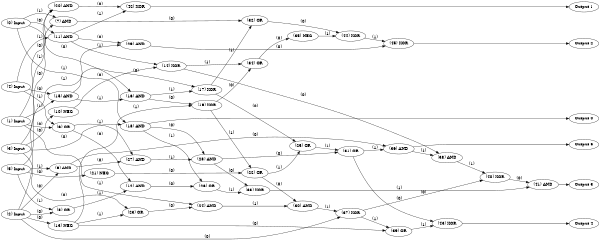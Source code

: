 digraph NeuralNetwork {
rankdir=LR;
size="4,3";
center = true;
node0 [label="(0) Input", color=black, labelfontcolor=black, fontcolor=black];
node1 [label="(1) Input", color=black, labelfontcolor=black, fontcolor=black];
node2 [label="(2) Input", color=black, labelfontcolor=black, fontcolor=black];
node3 [label="(3) Input", color=black, labelfontcolor=black, fontcolor=black];
node4 [label="(4) Input", color=black, labelfontcolor=black, fontcolor=black];
node5 [label="(5) Input", color=black, labelfontcolor=black, fontcolor=black];
node6 [label="(6) OR", color=black, labelfontcolor=black, fontcolor=black];
node1 -> node6 [label=" (0)", labelfontcolor=black, fontcolor=black, bold=true, color=black];
node4 -> node6 [label=" (1)", labelfontcolor=black, fontcolor=black, bold=true, color=black];
node7 [label="(7) AND", color=black, labelfontcolor=black, fontcolor=black];
node5 -> node7 [label=" (0)", labelfontcolor=black, fontcolor=black, bold=true, color=black];
node0 -> node7 [label=" (1)", labelfontcolor=black, fontcolor=black, bold=true, color=black];
node8 [label="(8) OR", color=black, labelfontcolor=black, fontcolor=black];
node2 -> node8 [label=" (0)", labelfontcolor=black, fontcolor=black, bold=true, color=black];
node5 -> node8 [label=" (1)", labelfontcolor=black, fontcolor=black, bold=true, color=black];
node9 [label="(9) AND", color=black, labelfontcolor=black, fontcolor=black];
node2 -> node9 [label=" (0)", labelfontcolor=black, fontcolor=black, bold=true, color=black];
node5 -> node9 [label=" (1)", labelfontcolor=black, fontcolor=black, bold=true, color=black];
node10 [label="(10) NEG", color=black, labelfontcolor=black, fontcolor=black];
node3 -> node10 [label=" (0)", labelfontcolor=black, fontcolor=black, bold=true, color=black];
node11 [label="(11) AND", color=black, labelfontcolor=black, fontcolor=black];
node0 -> node11 [label=" (0)", labelfontcolor=black, fontcolor=black, bold=true, color=black];
node4 -> node11 [label=" (1)", labelfontcolor=black, fontcolor=black, bold=true, color=black];
node12 [label="(12) AND", color=black, labelfontcolor=black, fontcolor=black];
node6 -> node12 [label=" (0)", labelfontcolor=black, fontcolor=black, bold=true, color=black];
node8 -> node12 [label=" (1)", labelfontcolor=black, fontcolor=black, bold=true, color=black];
node13 [label="(13) NEG", color=black, labelfontcolor=black, fontcolor=black];
node2 -> node13 [label=" (0)", labelfontcolor=black, fontcolor=black, bold=true, color=black];
node14 [label="(14) XOR", color=black, labelfontcolor=black, fontcolor=black];
node10 -> node14 [label=" (0)", labelfontcolor=black, fontcolor=black, bold=true, color=black];
node11 -> node14 [label=" (1)", labelfontcolor=black, fontcolor=black, bold=true, color=black];
node15 [label="(15) AND", color=black, labelfontcolor=black, fontcolor=black];
node4 -> node15 [label=" (0)", labelfontcolor=black, fontcolor=black, bold=true, color=black];
node1 -> node15 [label=" (1)", labelfontcolor=black, fontcolor=black, bold=true, color=black];
node16 [label="(16) AND", color=black, labelfontcolor=black, fontcolor=black];
node0 -> node16 [label=" (0)", labelfontcolor=black, fontcolor=black, bold=true, color=black];
node15 -> node16 [label=" (1)", labelfontcolor=black, fontcolor=black, bold=true, color=black];
node17 [label="(17) XOR", color=black, labelfontcolor=black, fontcolor=black];
node15 -> node17 [label=" (0)", labelfontcolor=black, fontcolor=black, bold=true, color=black];
node16 -> node17 [label=" (1)", labelfontcolor=black, fontcolor=black, bold=true, color=black];
node18 [label="(18) AND", color=black, labelfontcolor=black, fontcolor=black];
node3 -> node18 [label=" (0)", labelfontcolor=black, fontcolor=black, bold=true, color=black];
node0 -> node18 [label=" (1)", labelfontcolor=black, fontcolor=black, bold=true, color=black];
node19 [label="(19) XOR", color=black, labelfontcolor=black, fontcolor=black];
node16 -> node19 [label=" (0)", labelfontcolor=black, fontcolor=black, bold=true, color=black];
node13 -> node19 [label=" (1)", labelfontcolor=black, fontcolor=black, bold=true, color=black];
node20 [label="(20) AND", color=black, labelfontcolor=black, fontcolor=black];
node1 -> node20 [label=" (0)", labelfontcolor=black, fontcolor=black, bold=true, color=black];
node3 -> node20 [label=" (1)", labelfontcolor=black, fontcolor=black, bold=true, color=black];
node21 [label="(21) NEG", color=black, labelfontcolor=black, fontcolor=black];
node5 -> node21 [label=" (0)", labelfontcolor=black, fontcolor=black, bold=true, color=black];
node22 [label="(22) OR", color=black, labelfontcolor=black, fontcolor=black];
node21 -> node22 [label=" (0)", labelfontcolor=black, fontcolor=black, bold=true, color=black];
node19 -> node22 [label=" (1)", labelfontcolor=black, fontcolor=black, bold=true, color=black];
node23 [label="(23) OR", color=black, labelfontcolor=black, fontcolor=black];
node3 -> node23 [label=" (0)", labelfontcolor=black, fontcolor=black, bold=true, color=black];
node13 -> node23 [label=" (1)", labelfontcolor=black, fontcolor=black, bold=true, color=black];
node24 [label="(24) AND", color=black, labelfontcolor=black, fontcolor=black];
node23 -> node24 [label=" (0)", labelfontcolor=black, fontcolor=black, bold=true, color=black];
node1 -> node24 [label=" (1)", labelfontcolor=black, fontcolor=black, bold=true, color=black];
node25 [label="(25) OR", color=black, labelfontcolor=black, fontcolor=black];
node17 -> node25 [label=" (0)", labelfontcolor=black, fontcolor=black, bold=true, color=black];
node22 -> node25 [label=" (1)", labelfontcolor=black, fontcolor=black, bold=true, color=black];
node26 [label="(26) OR", color=black, labelfontcolor=black, fontcolor=black];
node12 -> node26 [label=" (0)", labelfontcolor=black, fontcolor=black, bold=true, color=black];
node18 -> node26 [label=" (1)", labelfontcolor=black, fontcolor=black, bold=true, color=black];
node27 [label="(27) AND", color=black, labelfontcolor=black, fontcolor=black];
node9 -> node27 [label=" (0)", labelfontcolor=black, fontcolor=black, bold=true, color=black];
node6 -> node27 [label=" (1)", labelfontcolor=black, fontcolor=black, bold=true, color=black];
node28 [label="(28) AND", color=black, labelfontcolor=black, fontcolor=black];
node18 -> node28 [label=" (0)", labelfontcolor=black, fontcolor=black, bold=true, color=black];
node27 -> node28 [label=" (1)", labelfontcolor=black, fontcolor=black, bold=true, color=black];
node29 [label="(29) AND", color=black, labelfontcolor=black, fontcolor=black];
node11 -> node29 [label=" (0)", labelfontcolor=black, fontcolor=black, bold=true, color=black];
node2 -> node29 [label=" (1)", labelfontcolor=black, fontcolor=black, bold=true, color=black];
node30 [label="(30) AND", color=black, labelfontcolor=black, fontcolor=black];
node22 -> node30 [label=" (0)", labelfontcolor=black, fontcolor=black, bold=true, color=black];
node24 -> node30 [label=" (1)", labelfontcolor=black, fontcolor=black, bold=true, color=black];
node31 [label="(31) OR", color=black, labelfontcolor=black, fontcolor=black];
node28 -> node31 [label=" (0)", labelfontcolor=black, fontcolor=black, bold=true, color=black];
node25 -> node31 [label=" (1)", labelfontcolor=black, fontcolor=black, bold=true, color=black];
node32 [label="(32) OR", color=black, labelfontcolor=black, fontcolor=black];
node7 -> node32 [label=" (0)", labelfontcolor=black, fontcolor=black, bold=true, color=black];
node17 -> node32 [label=" (1)", labelfontcolor=black, fontcolor=black, bold=true, color=black];
node33 [label="(33) XOR", color=black, labelfontcolor=black, fontcolor=black];
node28 -> node33 [label=" (0)", labelfontcolor=black, fontcolor=black, bold=true, color=black];
node26 -> node33 [label=" (1)", labelfontcolor=black, fontcolor=black, bold=true, color=black];
node34 [label="(34) OR", color=black, labelfontcolor=black, fontcolor=black];
node19 -> node34 [label=" (0)", labelfontcolor=black, fontcolor=black, bold=true, color=black];
node14 -> node34 [label=" (1)", labelfontcolor=black, fontcolor=black, bold=true, color=black];
node35 [label="(35) NEG", color=black, labelfontcolor=black, fontcolor=black];
node34 -> node35 [label=" (0)", labelfontcolor=black, fontcolor=black, bold=true, color=black];
node36 [label="(36) AND", color=black, labelfontcolor=black, fontcolor=black];
node9 -> node36 [label=" (0)", labelfontcolor=black, fontcolor=black, bold=true, color=black];
node31 -> node36 [label=" (1)", labelfontcolor=black, fontcolor=black, bold=true, color=black];
node37 [label="(37) XOR", color=black, labelfontcolor=black, fontcolor=black];
node2 -> node37 [label=" (0)", labelfontcolor=black, fontcolor=black, bold=true, color=black];
node30 -> node37 [label=" (1)", labelfontcolor=black, fontcolor=black, bold=true, color=black];
node38 [label="(38) AND", color=black, labelfontcolor=black, fontcolor=black];
node14 -> node38 [label=" (0)", labelfontcolor=black, fontcolor=black, bold=true, color=black];
node36 -> node38 [label=" (1)", labelfontcolor=black, fontcolor=black, bold=true, color=black];
node39 [label="(39) OR", color=black, labelfontcolor=black, fontcolor=black];
node13 -> node39 [label=" (0)", labelfontcolor=black, fontcolor=black, bold=true, color=black];
node37 -> node39 [label=" (1)", labelfontcolor=black, fontcolor=black, bold=true, color=black];
node40 [label="(40) XOR", color=black, labelfontcolor=black, fontcolor=black];
node37 -> node40 [label=" (0)", labelfontcolor=black, fontcolor=black, bold=true, color=black];
node38 -> node40 [label=" (1)", labelfontcolor=black, fontcolor=black, bold=true, color=black];
node41 [label="(41) AND", color=black, labelfontcolor=black, fontcolor=black];
node40 -> node41 [label=" (0)", labelfontcolor=black, fontcolor=black, bold=true, color=black];
node33 -> node41 [label=" (1)", labelfontcolor=black, fontcolor=black, bold=true, color=black];
node42 [label="(42) XOR", color=black, labelfontcolor=black, fontcolor=black];
node20 -> node42 [label=" (0)", labelfontcolor=black, fontcolor=black, bold=true, color=black];
node11 -> node42 [label=" (1)", labelfontcolor=black, fontcolor=black, bold=true, color=black];
node43 [label="(43) XOR", color=black, labelfontcolor=black, fontcolor=black];
node31 -> node43 [label=" (0)", labelfontcolor=black, fontcolor=black, bold=true, color=black];
node39 -> node43 [label=" (1)", labelfontcolor=black, fontcolor=black, bold=true, color=black];
node44 [label="(44) XOR", color=black, labelfontcolor=black, fontcolor=black];
node32 -> node44 [label=" (0)", labelfontcolor=black, fontcolor=black, bold=true, color=black];
node35 -> node44 [label=" (1)", labelfontcolor=black, fontcolor=black, bold=true, color=black];
node45 [label="(45) XOR", color=black, labelfontcolor=black, fontcolor=black];
node29 -> node45 [label=" (0)", labelfontcolor=black, fontcolor=black, bold=true, color=black];
node44 -> node45 [label=" (1)", labelfontcolor=black, fontcolor=black, bold=true, color=black];
node46 [label="Output 0", color=black, labelfontcolor=black, fontcolor=black];
node18 -> node46 [labelfontcolor=black, fontcolor=black, bold=true, color=black];
node47 [label="Output 1", color=black, labelfontcolor=black, fontcolor=black];
node42 -> node47 [labelfontcolor=black, fontcolor=black, bold=true, color=black];
node48 [label="Output 2", color=black, labelfontcolor=black, fontcolor=black];
node45 -> node48 [labelfontcolor=black, fontcolor=black, bold=true, color=black];
node49 [label="Output 3", color=black, labelfontcolor=black, fontcolor=black];
node41 -> node49 [labelfontcolor=black, fontcolor=black, bold=true, color=black];
node50 [label="Output 4", color=black, labelfontcolor=black, fontcolor=black];
node43 -> node50 [labelfontcolor=black, fontcolor=black, bold=true, color=black];
node51 [label="Output 5", color=black, labelfontcolor=black, fontcolor=black];
node36 -> node51 [labelfontcolor=black, fontcolor=black, bold=true, color=black];
{ rank = source; "node0"; "node1"; "node2"; "node3"; "node4"; "node5"; }
{ rank = max;"node46";"node47";"node48";"node49";"node50";"node51"; }
}